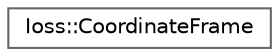 digraph "Graphical Class Hierarchy"
{
 // INTERACTIVE_SVG=YES
 // LATEX_PDF_SIZE
  bgcolor="transparent";
  edge [fontname=Helvetica,fontsize=10,labelfontname=Helvetica,labelfontsize=10];
  node [fontname=Helvetica,fontsize=10,shape=box,height=0.2,width=0.4];
  rankdir="LR";
  Node0 [id="Node000000",label="Ioss::CoordinateFrame",height=0.2,width=0.4,color="grey40", fillcolor="white", style="filled",URL="$classIoss_1_1CoordinateFrame.html",tooltip=" "];
}
